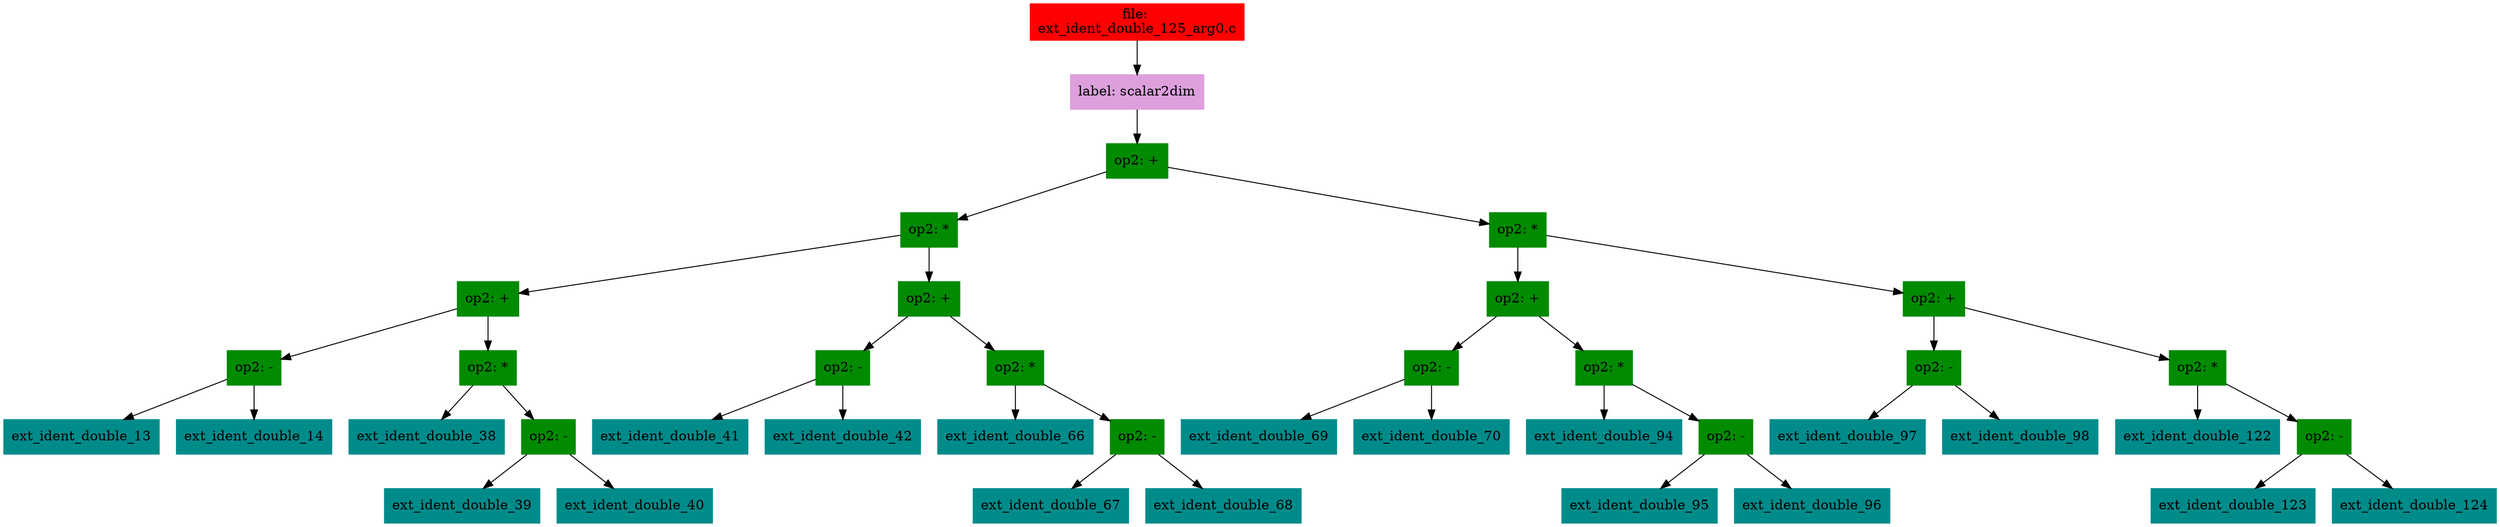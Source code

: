 digraph G {
node [shape=box]

0 [label="file: 
ext_ident_double_125_arg0.c",color=red, style=filled]
1 [label="label: scalar2dim",color=plum, style=filled]
0 -> 1
2 [label="op2: +",color=green4, style=filled]
1 -> 2
3 [label="op2: *",color=green4, style=filled]
2 -> 3
4 [label="op2: +",color=green4, style=filled]
3 -> 4
5 [label="op2: -",color=green4, style=filled]
4 -> 5
6 [label="ext_ident_double_13",color=cyan4, style=filled]
5 -> 6
11 [label="ext_ident_double_14",color=cyan4, style=filled]
5 -> 11
16 [label="op2: *",color=green4, style=filled]
4 -> 16
17 [label="ext_ident_double_38",color=cyan4, style=filled]
16 -> 17
183 [label="op2: -",color=green4, style=filled]
16 -> 183
184 [label="ext_ident_double_39",color=cyan4, style=filled]
183 -> 184
191 [label="ext_ident_double_40",color=cyan4, style=filled]
183 -> 191
198 [label="op2: +",color=green4, style=filled]
3 -> 198
199 [label="op2: -",color=green4, style=filled]
198 -> 199
200 [label="ext_ident_double_41",color=cyan4, style=filled]
199 -> 200
205 [label="ext_ident_double_42",color=cyan4, style=filled]
199 -> 205
210 [label="op2: *",color=green4, style=filled]
198 -> 210
211 [label="ext_ident_double_66",color=cyan4, style=filled]
210 -> 211
377 [label="op2: -",color=green4, style=filled]
210 -> 377
378 [label="ext_ident_double_67",color=cyan4, style=filled]
377 -> 378
385 [label="ext_ident_double_68",color=cyan4, style=filled]
377 -> 385
392 [label="op2: *",color=green4, style=filled]
2 -> 392
393 [label="op2: +",color=green4, style=filled]
392 -> 393
394 [label="op2: -",color=green4, style=filled]
393 -> 394
395 [label="ext_ident_double_69",color=cyan4, style=filled]
394 -> 395
400 [label="ext_ident_double_70",color=cyan4, style=filled]
394 -> 400
405 [label="op2: *",color=green4, style=filled]
393 -> 405
406 [label="ext_ident_double_94",color=cyan4, style=filled]
405 -> 406
572 [label="op2: -",color=green4, style=filled]
405 -> 572
573 [label="ext_ident_double_95",color=cyan4, style=filled]
572 -> 573
580 [label="ext_ident_double_96",color=cyan4, style=filled]
572 -> 580
587 [label="op2: +",color=green4, style=filled]
392 -> 587
588 [label="op2: -",color=green4, style=filled]
587 -> 588
589 [label="ext_ident_double_97",color=cyan4, style=filled]
588 -> 589
594 [label="ext_ident_double_98",color=cyan4, style=filled]
588 -> 594
599 [label="op2: *",color=green4, style=filled]
587 -> 599
600 [label="ext_ident_double_122",color=cyan4, style=filled]
599 -> 600
766 [label="op2: -",color=green4, style=filled]
599 -> 766
767 [label="ext_ident_double_123",color=cyan4, style=filled]
766 -> 767
774 [label="ext_ident_double_124",color=cyan4, style=filled]
766 -> 774


}

